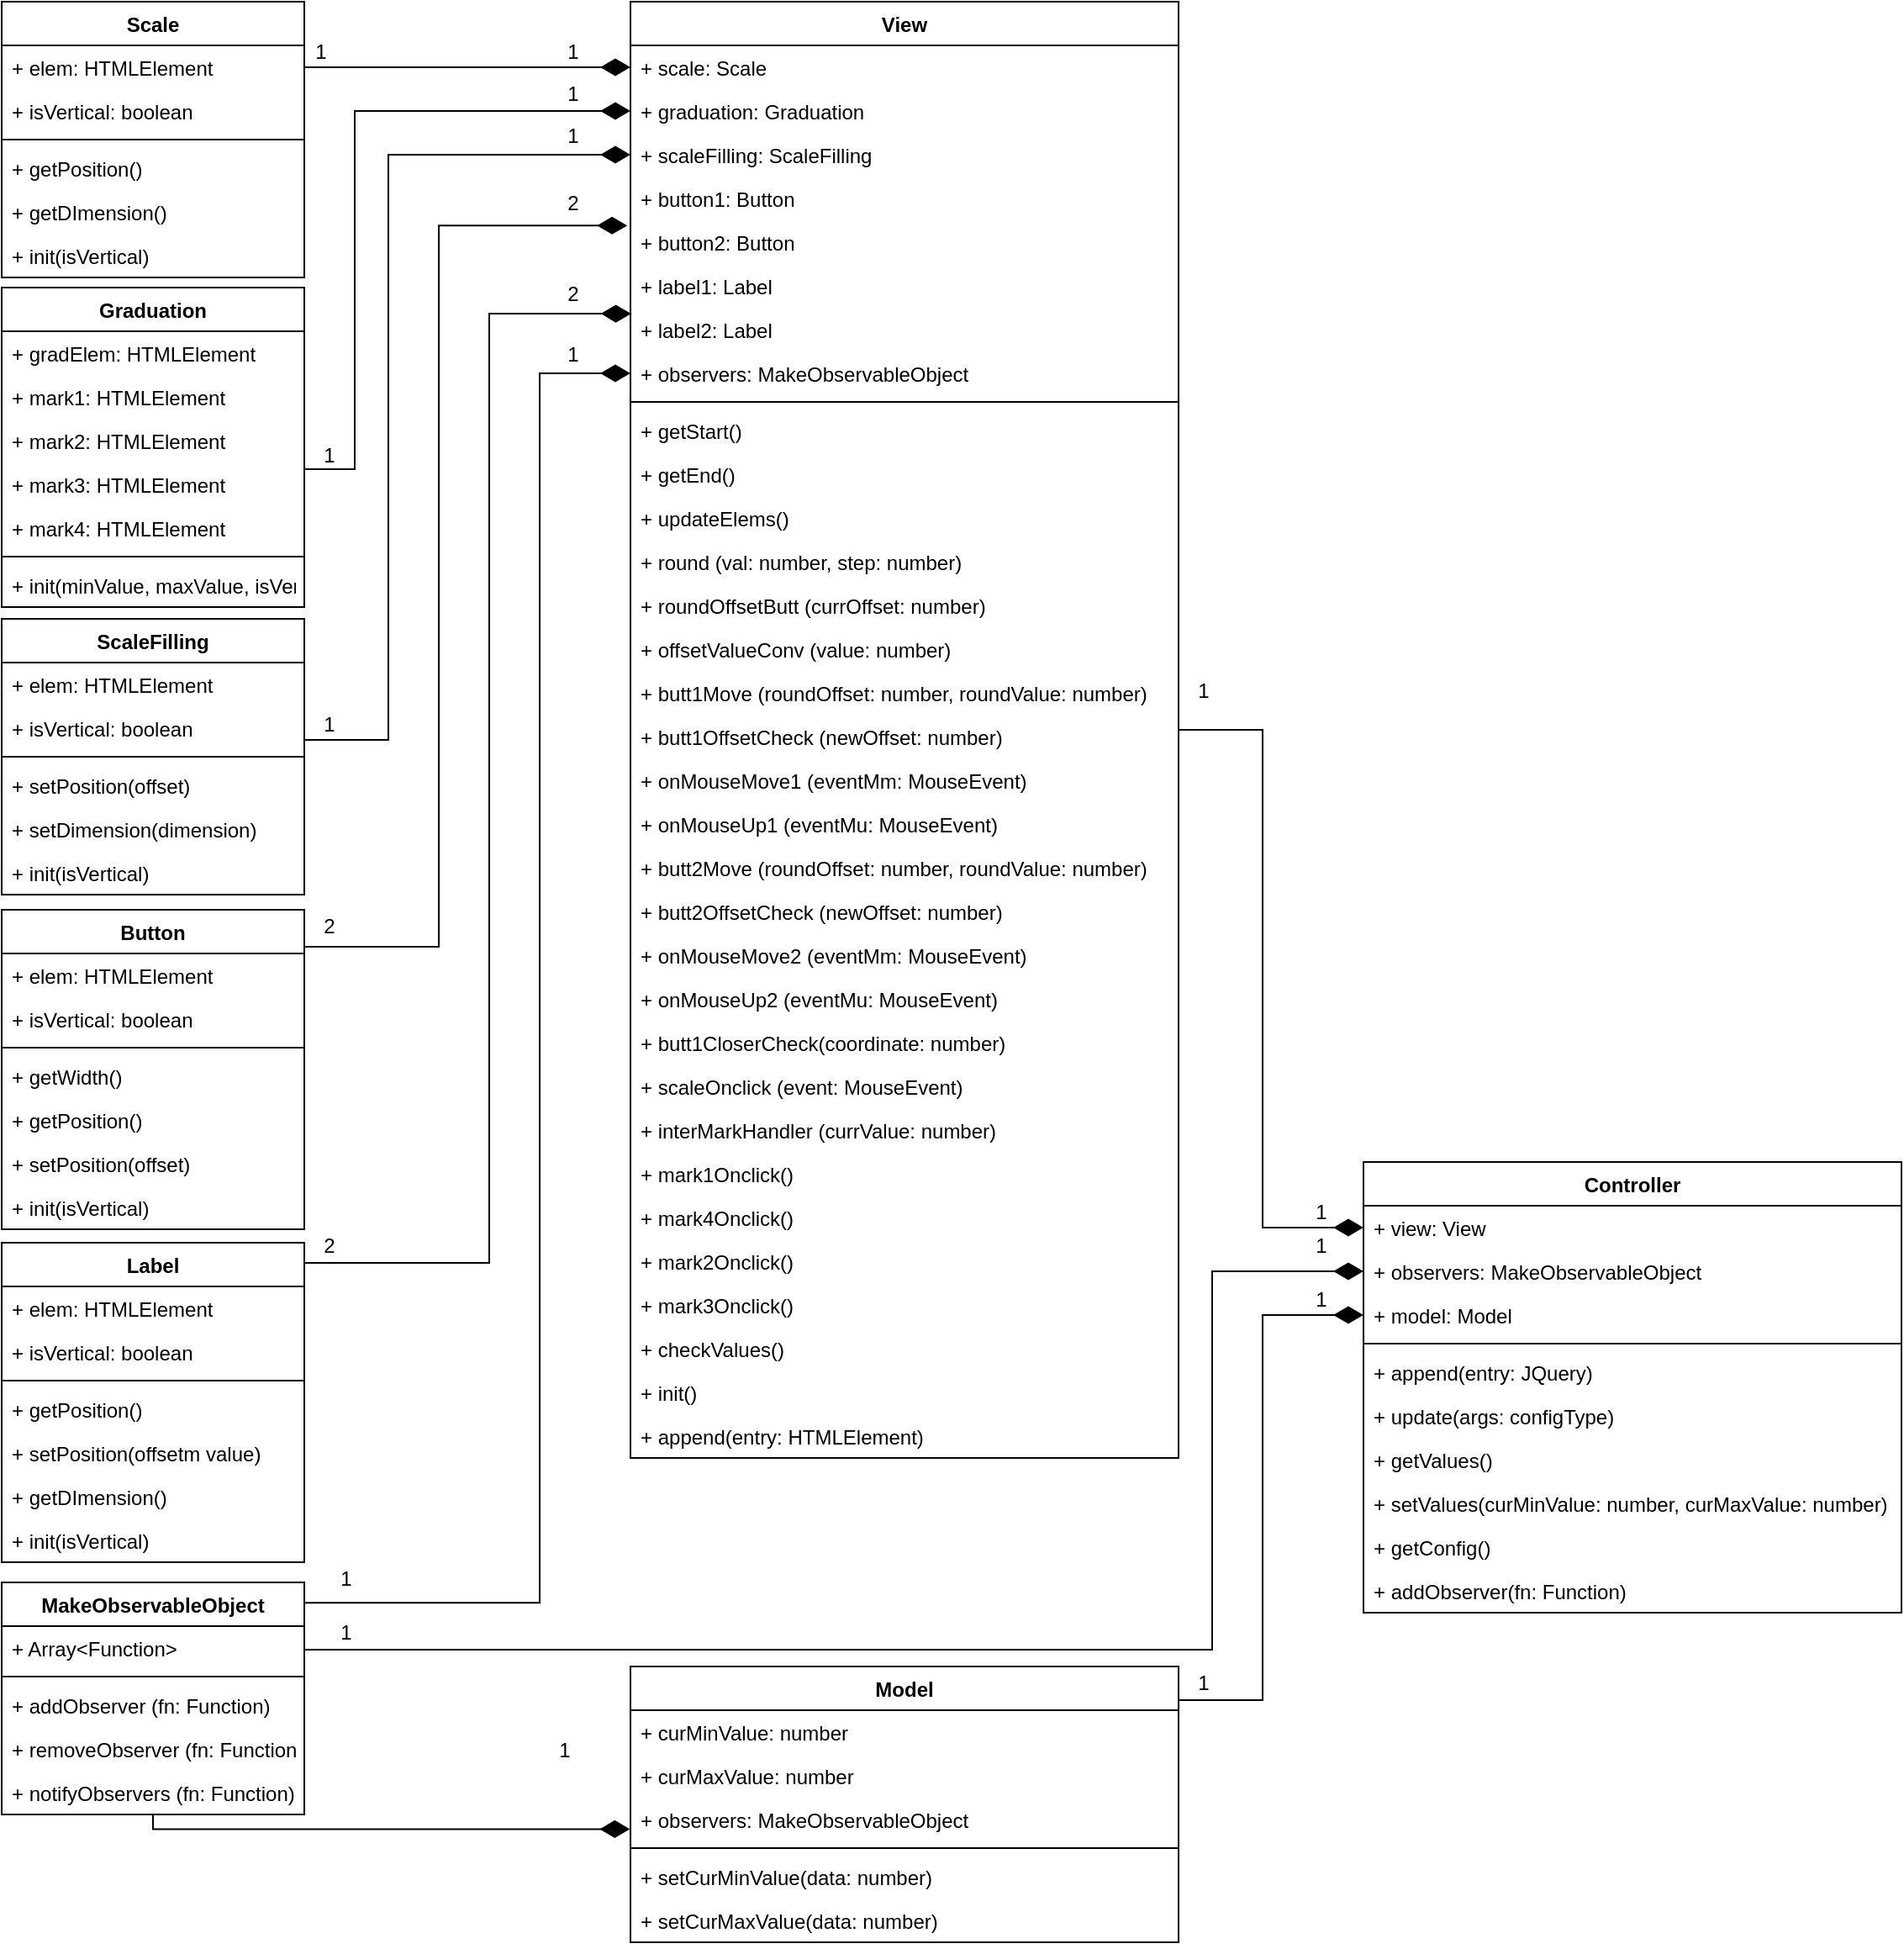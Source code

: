<mxfile version="13.7.9" type="device"><diagram id="C5RBs43oDa-KdzZeNtuy" name="Page-1"><mxGraphModel dx="1248" dy="706" grid="1" gridSize="10" guides="1" tooltips="1" connect="1" arrows="1" fold="1" page="1" pageScale="1" pageWidth="1169" pageHeight="1654" math="0" shadow="0"><root><mxCell id="WIyWlLk6GJQsqaUBKTNV-0"/><mxCell id="WIyWlLk6GJQsqaUBKTNV-1" parent="WIyWlLk6GJQsqaUBKTNV-0"/><mxCell id="qAuqVjFfObLpfIINwKB6-16" style="edgeStyle=orthogonalEdgeStyle;rounded=0;orthogonalLoop=1;jettySize=auto;html=1;endArrow=diamondThin;endFill=1;endSize=15;" parent="WIyWlLk6GJQsqaUBKTNV-1" source="qAuqVjFfObLpfIINwKB6-9" target="zkfFHV4jXpPFQw0GAbJ--1" edge="1"><mxGeometry relative="1" as="geometry"><Array as="points"><mxPoint x="370" y="269"/><mxPoint x="370" y="269"/></Array></mxGeometry></mxCell><mxCell id="qAuqVjFfObLpfIINwKB6-17" value="1" style="text;html=1;strokeColor=none;fillColor=none;align=center;verticalAlign=middle;whiteSpace=wrap;rounded=0;" parent="WIyWlLk6GJQsqaUBKTNV-1" vertex="1"><mxGeometry x="200" y="250" width="20" height="20" as="geometry"/></mxCell><mxCell id="qAuqVjFfObLpfIINwKB6-18" value="1" style="text;html=1;strokeColor=none;fillColor=none;align=center;verticalAlign=middle;whiteSpace=wrap;rounded=0;" parent="WIyWlLk6GJQsqaUBKTNV-1" vertex="1"><mxGeometry x="340" y="250" width="40" height="20" as="geometry"/></mxCell><mxCell id="qAuqVjFfObLpfIINwKB6-93" style="edgeStyle=orthogonalEdgeStyle;rounded=0;orthogonalLoop=1;jettySize=auto;html=1;endArrow=diamondThin;endFill=1;endSize=15;" parent="WIyWlLk6GJQsqaUBKTNV-1" source="qAuqVjFfObLpfIINwKB6-19" target="qAuqVjFfObLpfIINwKB6-91" edge="1"><mxGeometry relative="1" as="geometry"><Array as="points"><mxPoint x="230" y="508"/><mxPoint x="230" y="295"/></Array></mxGeometry></mxCell><mxCell id="qAuqVjFfObLpfIINwKB6-36" value="1" style="text;html=1;strokeColor=none;fillColor=none;align=center;verticalAlign=middle;whiteSpace=wrap;rounded=0;" parent="WIyWlLk6GJQsqaUBKTNV-1" vertex="1"><mxGeometry x="200" y="490" width="30" height="20" as="geometry"/></mxCell><mxCell id="qAuqVjFfObLpfIINwKB6-37" value="1" style="text;html=1;strokeColor=none;fillColor=none;align=center;verticalAlign=middle;whiteSpace=wrap;rounded=0;" parent="WIyWlLk6GJQsqaUBKTNV-1" vertex="1"><mxGeometry x="340" y="280" width="40" height="10" as="geometry"/></mxCell><mxCell id="qAuqVjFfObLpfIINwKB6-54" style="edgeStyle=orthogonalEdgeStyle;rounded=0;orthogonalLoop=1;jettySize=auto;html=1;endArrow=diamondThin;endFill=1;endSize=15;entryX=-0.006;entryY=1.121;entryDx=0;entryDy=0;entryPerimeter=0;" parent="WIyWlLk6GJQsqaUBKTNV-1" source="qAuqVjFfObLpfIINwKB6-47" target="qAuqVjFfObLpfIINwKB6-3" edge="1"><mxGeometry relative="1" as="geometry"><mxPoint x="270" y="540" as="targetPoint"/><Array as="points"><mxPoint x="280" y="792"/><mxPoint x="280" y="363"/></Array></mxGeometry></mxCell><mxCell id="qAuqVjFfObLpfIINwKB6-55" value="2" style="text;html=1;strokeColor=none;fillColor=none;align=center;verticalAlign=middle;whiteSpace=wrap;rounded=0;" parent="WIyWlLk6GJQsqaUBKTNV-1" vertex="1"><mxGeometry x="200" y="770" width="30" height="20" as="geometry"/></mxCell><mxCell id="qAuqVjFfObLpfIINwKB6-122" style="edgeStyle=orthogonalEdgeStyle;rounded=0;orthogonalLoop=1;jettySize=auto;html=1;entryX=0.001;entryY=0.136;entryDx=0;entryDy=0;entryPerimeter=0;endArrow=diamondThin;endFill=1;endSize=15;" parent="WIyWlLk6GJQsqaUBKTNV-1" source="qAuqVjFfObLpfIINwKB6-58" target="qAuqVjFfObLpfIINwKB6-6" edge="1"><mxGeometry relative="1" as="geometry"><Array as="points"><mxPoint x="310" y="980"/><mxPoint x="310" y="416"/></Array></mxGeometry></mxCell><mxCell id="qAuqVjFfObLpfIINwKB6-75" value="1" style="text;html=1;strokeColor=none;fillColor=none;align=center;verticalAlign=middle;whiteSpace=wrap;rounded=0;" parent="WIyWlLk6GJQsqaUBKTNV-1" vertex="1"><mxGeometry x="200" y="650" width="30" height="20" as="geometry"/></mxCell><mxCell id="qAuqVjFfObLpfIINwKB6-78" value="2" style="text;html=1;strokeColor=none;fillColor=none;align=center;verticalAlign=middle;whiteSpace=wrap;rounded=0;" parent="WIyWlLk6GJQsqaUBKTNV-1" vertex="1"><mxGeometry x="200" y="960" width="30" height="20" as="geometry"/></mxCell><mxCell id="qAuqVjFfObLpfIINwKB6-79" value="2" style="text;html=1;strokeColor=none;fillColor=none;align=center;verticalAlign=middle;whiteSpace=wrap;rounded=0;" parent="WIyWlLk6GJQsqaUBKTNV-1" vertex="1"><mxGeometry x="340" y="394" width="40" height="20" as="geometry"/></mxCell><mxCell id="qAuqVjFfObLpfIINwKB6-81" value="2" style="text;html=1;strokeColor=none;fillColor=none;align=center;verticalAlign=middle;whiteSpace=wrap;rounded=0;" parent="WIyWlLk6GJQsqaUBKTNV-1" vertex="1"><mxGeometry x="340" y="340" width="40" height="20" as="geometry"/></mxCell><mxCell id="qAuqVjFfObLpfIINwKB6-82" value="1" style="text;html=1;strokeColor=none;fillColor=none;align=center;verticalAlign=middle;whiteSpace=wrap;rounded=0;" parent="WIyWlLk6GJQsqaUBKTNV-1" vertex="1"><mxGeometry x="340" y="300" width="40" height="20" as="geometry"/></mxCell><mxCell id="qAuqVjFfObLpfIINwKB6-95" style="edgeStyle=orthogonalEdgeStyle;rounded=0;orthogonalLoop=1;jettySize=auto;html=1;endArrow=diamondThin;endFill=1;endSize=15;exitX=1.002;exitY=0.088;exitDx=0;exitDy=0;exitPerimeter=0;" parent="WIyWlLk6GJQsqaUBKTNV-1" source="qAuqVjFfObLpfIINwKB6-83" target="qAuqVjFfObLpfIINwKB6-4" edge="1"><mxGeometry relative="1" as="geometry"><Array as="points"><mxPoint x="340" y="1182"/><mxPoint x="340" y="451"/></Array></mxGeometry></mxCell><mxCell id="qAuqVjFfObLpfIINwKB6-138" style="edgeStyle=orthogonalEdgeStyle;rounded=0;orthogonalLoop=1;jettySize=auto;html=1;entryX=-0.001;entryY=0.72;entryDx=0;entryDy=0;entryPerimeter=0;endArrow=diamondThin;endFill=1;endSize=15;" parent="WIyWlLk6GJQsqaUBKTNV-1" source="qAuqVjFfObLpfIINwKB6-83" target="qAuqVjFfObLpfIINwKB6-131" edge="1"><mxGeometry relative="1" as="geometry"><Array as="points"><mxPoint x="110" y="1237"/></Array></mxGeometry></mxCell><mxCell id="qAuqVjFfObLpfIINwKB6-92" style="edgeStyle=orthogonalEdgeStyle;rounded=0;orthogonalLoop=1;jettySize=auto;html=1;entryX=0;entryY=0.5;entryDx=0;entryDy=0;endArrow=diamondThin;endFill=1;endSize=15;" parent="WIyWlLk6GJQsqaUBKTNV-1" source="qAuqVjFfObLpfIINwKB6-68" target="qAuqVjFfObLpfIINwKB6-2" edge="1"><mxGeometry relative="1" as="geometry"><Array as="points"><mxPoint x="200" y="669"/><mxPoint x="250" y="669"/><mxPoint x="250" y="321"/></Array></mxGeometry></mxCell><mxCell id="qAuqVjFfObLpfIINwKB6-96" value="1" style="text;html=1;strokeColor=none;fillColor=none;align=center;verticalAlign=middle;whiteSpace=wrap;rounded=0;" parent="WIyWlLk6GJQsqaUBKTNV-1" vertex="1"><mxGeometry x="210" y="1158" width="30" height="20" as="geometry"/></mxCell><mxCell id="qAuqVjFfObLpfIINwKB6-98" value="1" style="text;html=1;strokeColor=none;fillColor=none;align=center;verticalAlign=middle;whiteSpace=wrap;rounded=0;" parent="WIyWlLk6GJQsqaUBKTNV-1" vertex="1"><mxGeometry x="340" y="430" width="40" height="20" as="geometry"/></mxCell><mxCell id="qAuqVjFfObLpfIINwKB6-19" value="Graduation" style="swimlane;fontStyle=1;align=center;verticalAlign=top;childLayout=stackLayout;horizontal=1;startSize=26;horizontalStack=0;resizeParent=1;resizeParentMax=0;resizeLast=0;collapsible=1;marginBottom=0;" parent="WIyWlLk6GJQsqaUBKTNV-1" vertex="1"><mxGeometry x="20" y="400" width="180" height="190" as="geometry"><mxRectangle x="60" y="210" width="60" height="26" as="alternateBounds"/></mxGeometry></mxCell><mxCell id="qAuqVjFfObLpfIINwKB6-20" value="+ gradElem: HTMLElement" style="text;strokeColor=none;fillColor=none;align=left;verticalAlign=top;spacingLeft=4;spacingRight=4;overflow=hidden;rotatable=0;points=[[0,0.5],[1,0.5]];portConstraint=eastwest;" parent="qAuqVjFfObLpfIINwKB6-19" vertex="1"><mxGeometry y="26" width="180" height="26" as="geometry"/></mxCell><mxCell id="qAuqVjFfObLpfIINwKB6-27" value="+ mark1: HTMLElement" style="text;strokeColor=none;fillColor=none;align=left;verticalAlign=top;spacingLeft=4;spacingRight=4;overflow=hidden;rotatable=0;points=[[0,0.5],[1,0.5]];portConstraint=eastwest;" parent="qAuqVjFfObLpfIINwKB6-19" vertex="1"><mxGeometry y="52" width="180" height="26" as="geometry"/></mxCell><mxCell id="qAuqVjFfObLpfIINwKB6-29" value="+ mark2: HTMLElement" style="text;strokeColor=none;fillColor=none;align=left;verticalAlign=top;spacingLeft=4;spacingRight=4;overflow=hidden;rotatable=0;points=[[0,0.5],[1,0.5]];portConstraint=eastwest;" parent="qAuqVjFfObLpfIINwKB6-19" vertex="1"><mxGeometry y="78" width="180" height="26" as="geometry"/></mxCell><mxCell id="qAuqVjFfObLpfIINwKB6-30" value="+ mark3: HTMLElement" style="text;strokeColor=none;fillColor=none;align=left;verticalAlign=top;spacingLeft=4;spacingRight=4;overflow=hidden;rotatable=0;points=[[0,0.5],[1,0.5]];portConstraint=eastwest;" parent="qAuqVjFfObLpfIINwKB6-19" vertex="1"><mxGeometry y="104" width="180" height="26" as="geometry"/></mxCell><mxCell id="qAuqVjFfObLpfIINwKB6-31" value="+ mark4: HTMLElement" style="text;strokeColor=none;fillColor=none;align=left;verticalAlign=top;spacingLeft=4;spacingRight=4;overflow=hidden;rotatable=0;points=[[0,0.5],[1,0.5]];portConstraint=eastwest;" parent="qAuqVjFfObLpfIINwKB6-19" vertex="1"><mxGeometry y="130" width="180" height="26" as="geometry"/></mxCell><mxCell id="qAuqVjFfObLpfIINwKB6-21" value="" style="line;strokeWidth=1;fillColor=none;align=left;verticalAlign=middle;spacingTop=-1;spacingLeft=3;spacingRight=3;rotatable=0;labelPosition=right;points=[];portConstraint=eastwest;" parent="qAuqVjFfObLpfIINwKB6-19" vertex="1"><mxGeometry y="156" width="180" height="8" as="geometry"/></mxCell><mxCell id="qAuqVjFfObLpfIINwKB6-22" value="+ init(minValue, maxValue, isVertical, isFloat)" style="text;strokeColor=none;fillColor=none;align=left;verticalAlign=top;spacingLeft=4;spacingRight=4;overflow=hidden;rotatable=0;points=[[0,0.5],[1,0.5]];portConstraint=eastwest;" parent="qAuqVjFfObLpfIINwKB6-19" vertex="1"><mxGeometry y="164" width="180" height="26" as="geometry"/></mxCell><mxCell id="qAuqVjFfObLpfIINwKB6-134" value="1" style="text;html=1;strokeColor=none;fillColor=none;align=center;verticalAlign=middle;whiteSpace=wrap;rounded=0;" parent="WIyWlLk6GJQsqaUBKTNV-1" vertex="1"><mxGeometry x="110" y="1170" width="30" height="20" as="geometry"/></mxCell><mxCell id="qAuqVjFfObLpfIINwKB6-135" value="1" style="text;html=1;strokeColor=none;fillColor=none;align=center;verticalAlign=middle;whiteSpace=wrap;rounded=0;" parent="WIyWlLk6GJQsqaUBKTNV-1" vertex="1"><mxGeometry x="340" y="1260" width="30" height="20" as="geometry"/></mxCell><mxCell id="qAuqVjFfObLpfIINwKB6-9" value="Scale" style="swimlane;fontStyle=1;align=center;verticalAlign=top;childLayout=stackLayout;horizontal=1;startSize=26;horizontalStack=0;resizeParent=1;resizeParentMax=0;resizeLast=0;collapsible=1;marginBottom=0;" parent="WIyWlLk6GJQsqaUBKTNV-1" vertex="1"><mxGeometry x="20" y="230" width="180" height="164" as="geometry"><mxRectangle x="60" y="40" width="60" height="26" as="alternateBounds"/></mxGeometry></mxCell><mxCell id="qAuqVjFfObLpfIINwKB6-10" value="+ elem: HTMLElement" style="text;strokeColor=none;fillColor=none;align=left;verticalAlign=top;spacingLeft=4;spacingRight=4;overflow=hidden;rotatable=0;points=[[0,0.5],[1,0.5]];portConstraint=eastwest;" parent="qAuqVjFfObLpfIINwKB6-9" vertex="1"><mxGeometry y="26" width="180" height="26" as="geometry"/></mxCell><mxCell id="wnzfdu85g52edxSjfzDe-0" value="+ isVertical: boolean" style="text;strokeColor=none;fillColor=none;align=left;verticalAlign=top;spacingLeft=4;spacingRight=4;overflow=hidden;rotatable=0;points=[[0,0.5],[1,0.5]];portConstraint=eastwest;" vertex="1" parent="qAuqVjFfObLpfIINwKB6-9"><mxGeometry y="52" width="180" height="26" as="geometry"/></mxCell><mxCell id="qAuqVjFfObLpfIINwKB6-11" value="" style="line;strokeWidth=1;fillColor=none;align=left;verticalAlign=middle;spacingTop=-1;spacingLeft=3;spacingRight=3;rotatable=0;labelPosition=right;points=[];portConstraint=eastwest;" parent="qAuqVjFfObLpfIINwKB6-9" vertex="1"><mxGeometry y="78" width="180" height="8" as="geometry"/></mxCell><mxCell id="qAuqVjFfObLpfIINwKB6-12" value="+ getPosition()" style="text;strokeColor=none;fillColor=none;align=left;verticalAlign=top;spacingLeft=4;spacingRight=4;overflow=hidden;rotatable=0;points=[[0,0.5],[1,0.5]];portConstraint=eastwest;" parent="qAuqVjFfObLpfIINwKB6-9" vertex="1"><mxGeometry y="86" width="180" height="26" as="geometry"/></mxCell><mxCell id="qAuqVjFfObLpfIINwKB6-13" value="+ getDImension()" style="text;strokeColor=none;fillColor=none;align=left;verticalAlign=top;spacingLeft=4;spacingRight=4;overflow=hidden;rotatable=0;points=[[0,0.5],[1,0.5]];portConstraint=eastwest;" parent="qAuqVjFfObLpfIINwKB6-9" vertex="1"><mxGeometry y="112" width="180" height="26" as="geometry"/></mxCell><mxCell id="qAuqVjFfObLpfIINwKB6-14" value="+ init(isVertical)" style="text;strokeColor=none;fillColor=none;align=left;verticalAlign=top;spacingLeft=4;spacingRight=4;overflow=hidden;rotatable=0;points=[[0,0.5],[1,0.5]];portConstraint=eastwest;" parent="qAuqVjFfObLpfIINwKB6-9" vertex="1"><mxGeometry y="138" width="180" height="26" as="geometry"/></mxCell><mxCell id="qAuqVjFfObLpfIINwKB6-162" style="edgeStyle=orthogonalEdgeStyle;rounded=0;orthogonalLoop=1;jettySize=auto;html=1;entryX=0;entryY=0.5;entryDx=0;entryDy=0;endArrow=diamondThin;endFill=1;endSize=15;" parent="WIyWlLk6GJQsqaUBKTNV-1" source="qAuqVjFfObLpfIINwKB6-83" target="qAuqVjFfObLpfIINwKB6-142" edge="1"><mxGeometry relative="1" as="geometry"><Array as="points"><mxPoint x="740" y="1210"/><mxPoint x="740" y="985"/></Array></mxGeometry></mxCell><mxCell id="qAuqVjFfObLpfIINwKB6-153" style="edgeStyle=orthogonalEdgeStyle;rounded=0;orthogonalLoop=1;jettySize=auto;html=1;entryX=0;entryY=0.5;entryDx=0;entryDy=0;endArrow=diamondThin;endFill=1;endSize=15;" parent="WIyWlLk6GJQsqaUBKTNV-1" source="zkfFHV4jXpPFQw0GAbJ--0" target="qAuqVjFfObLpfIINwKB6-140" edge="1"><mxGeometry relative="1" as="geometry"/></mxCell><mxCell id="zkfFHV4jXpPFQw0GAbJ--0" value="View" style="swimlane;fontStyle=1;align=center;verticalAlign=top;childLayout=stackLayout;horizontal=1;startSize=26;horizontalStack=0;resizeParent=1;resizeLast=0;collapsible=1;marginBottom=0;rounded=0;shadow=0;strokeWidth=1;" parent="WIyWlLk6GJQsqaUBKTNV-1" vertex="1"><mxGeometry x="394" y="230" width="326" height="866" as="geometry"><mxRectangle x="220" y="120" width="160" height="26" as="alternateBounds"/></mxGeometry></mxCell><mxCell id="zkfFHV4jXpPFQw0GAbJ--1" value="+ scale: Scale" style="text;align=left;verticalAlign=top;spacingLeft=4;spacingRight=4;overflow=hidden;rotatable=0;points=[[0,0.5],[1,0.5]];portConstraint=eastwest;" parent="zkfFHV4jXpPFQw0GAbJ--0" vertex="1"><mxGeometry y="26" width="326" height="26" as="geometry"/></mxCell><mxCell id="qAuqVjFfObLpfIINwKB6-91" value="+ graduation: Graduation" style="text;align=left;verticalAlign=top;spacingLeft=4;spacingRight=4;overflow=hidden;rotatable=0;points=[[0,0.5],[1,0.5]];portConstraint=eastwest;rounded=0;shadow=0;html=0;" parent="zkfFHV4jXpPFQw0GAbJ--0" vertex="1"><mxGeometry y="52" width="326" height="26" as="geometry"/></mxCell><mxCell id="qAuqVjFfObLpfIINwKB6-2" value="+ scaleFilling: ScaleFilling" style="text;align=left;verticalAlign=top;spacingLeft=4;spacingRight=4;overflow=hidden;rotatable=0;points=[[0,0.5],[1,0.5]];portConstraint=eastwest;rounded=0;shadow=0;html=0;" parent="zkfFHV4jXpPFQw0GAbJ--0" vertex="1"><mxGeometry y="78" width="326" height="26" as="geometry"/></mxCell><mxCell id="qAuqVjFfObLpfIINwKB6-3" value="+ button1: Button" style="text;align=left;verticalAlign=top;spacingLeft=4;spacingRight=4;overflow=hidden;rotatable=0;points=[[0,0.5],[1,0.5]];portConstraint=eastwest;rounded=0;shadow=0;html=0;" parent="zkfFHV4jXpPFQw0GAbJ--0" vertex="1"><mxGeometry y="104" width="326" height="26" as="geometry"/></mxCell><mxCell id="qAuqVjFfObLpfIINwKB6-8" value="+ button2: Button" style="text;align=left;verticalAlign=top;spacingLeft=4;spacingRight=4;overflow=hidden;rotatable=0;points=[[0,0.5],[1,0.5]];portConstraint=eastwest;rounded=0;shadow=0;html=0;" parent="zkfFHV4jXpPFQw0GAbJ--0" vertex="1"><mxGeometry y="130" width="326" height="26" as="geometry"/></mxCell><mxCell id="qAuqVjFfObLpfIINwKB6-7" value="+ label1: Label" style="text;align=left;verticalAlign=top;spacingLeft=4;spacingRight=4;overflow=hidden;rotatable=0;points=[[0,0.5],[1,0.5]];portConstraint=eastwest;rounded=0;shadow=0;html=0;" parent="zkfFHV4jXpPFQw0GAbJ--0" vertex="1"><mxGeometry y="156" width="326" height="26" as="geometry"/></mxCell><mxCell id="qAuqVjFfObLpfIINwKB6-6" value="+ label2: Label" style="text;align=left;verticalAlign=top;spacingLeft=4;spacingRight=4;overflow=hidden;rotatable=0;points=[[0,0.5],[1,0.5]];portConstraint=eastwest;rounded=0;shadow=0;html=0;" parent="zkfFHV4jXpPFQw0GAbJ--0" vertex="1"><mxGeometry y="182" width="326" height="26" as="geometry"/></mxCell><mxCell id="qAuqVjFfObLpfIINwKB6-4" value="+ observers: MakeObservableObject" style="text;align=left;verticalAlign=top;spacingLeft=4;spacingRight=4;overflow=hidden;rotatable=0;points=[[0,0.5],[1,0.5]];portConstraint=eastwest;rounded=0;shadow=0;html=0;" parent="zkfFHV4jXpPFQw0GAbJ--0" vertex="1"><mxGeometry y="208" width="326" height="26" as="geometry"/></mxCell><mxCell id="zkfFHV4jXpPFQw0GAbJ--4" value="" style="line;html=1;strokeWidth=1;align=left;verticalAlign=middle;spacingTop=-1;spacingLeft=3;spacingRight=3;rotatable=0;labelPosition=right;points=[];portConstraint=eastwest;" parent="zkfFHV4jXpPFQw0GAbJ--0" vertex="1"><mxGeometry y="234" width="326" height="8" as="geometry"/></mxCell><mxCell id="qAuqVjFfObLpfIINwKB6-99" value="+ getStart()" style="text;align=left;verticalAlign=top;spacingLeft=4;spacingRight=4;overflow=hidden;rotatable=0;points=[[0,0.5],[1,0.5]];portConstraint=eastwest;rounded=0;shadow=0;html=0;" parent="zkfFHV4jXpPFQw0GAbJ--0" vertex="1"><mxGeometry y="242" width="326" height="26" as="geometry"/></mxCell><mxCell id="qAuqVjFfObLpfIINwKB6-100" value="+ getEnd()" style="text;align=left;verticalAlign=top;spacingLeft=4;spacingRight=4;overflow=hidden;rotatable=0;points=[[0,0.5],[1,0.5]];portConstraint=eastwest;rounded=0;shadow=0;html=0;" parent="zkfFHV4jXpPFQw0GAbJ--0" vertex="1"><mxGeometry y="268" width="326" height="26" as="geometry"/></mxCell><mxCell id="qAuqVjFfObLpfIINwKB6-101" value="+ updateElems()" style="text;align=left;verticalAlign=top;spacingLeft=4;spacingRight=4;overflow=hidden;rotatable=0;points=[[0,0.5],[1,0.5]];portConstraint=eastwest;rounded=0;shadow=0;html=0;" parent="zkfFHV4jXpPFQw0GAbJ--0" vertex="1"><mxGeometry y="294" width="326" height="26" as="geometry"/></mxCell><mxCell id="qAuqVjFfObLpfIINwKB6-102" value="+ round (val: number, step: number)" style="text;align=left;verticalAlign=top;spacingLeft=4;spacingRight=4;overflow=hidden;rotatable=0;points=[[0,0.5],[1,0.5]];portConstraint=eastwest;rounded=0;shadow=0;html=0;" parent="zkfFHV4jXpPFQw0GAbJ--0" vertex="1"><mxGeometry y="320" width="326" height="26" as="geometry"/></mxCell><mxCell id="qAuqVjFfObLpfIINwKB6-103" value="+ roundOffsetButt (currOffset: number)" style="text;align=left;verticalAlign=top;spacingLeft=4;spacingRight=4;overflow=hidden;rotatable=0;points=[[0,0.5],[1,0.5]];portConstraint=eastwest;rounded=0;shadow=0;html=0;" parent="zkfFHV4jXpPFQw0GAbJ--0" vertex="1"><mxGeometry y="346" width="326" height="26" as="geometry"/></mxCell><mxCell id="qAuqVjFfObLpfIINwKB6-104" value="+ offsetValueConv (value: number)" style="text;align=left;verticalAlign=top;spacingLeft=4;spacingRight=4;overflow=hidden;rotatable=0;points=[[0,0.5],[1,0.5]];portConstraint=eastwest;rounded=0;shadow=0;html=0;" parent="zkfFHV4jXpPFQw0GAbJ--0" vertex="1"><mxGeometry y="372" width="326" height="26" as="geometry"/></mxCell><mxCell id="qAuqVjFfObLpfIINwKB6-105" value="+ butt1Move (roundOffset: number, roundValue: number)" style="text;align=left;verticalAlign=top;spacingLeft=4;spacingRight=4;overflow=hidden;rotatable=0;points=[[0,0.5],[1,0.5]];portConstraint=eastwest;rounded=0;shadow=0;html=0;" parent="zkfFHV4jXpPFQw0GAbJ--0" vertex="1"><mxGeometry y="398" width="326" height="26" as="geometry"/></mxCell><mxCell id="qAuqVjFfObLpfIINwKB6-106" value="+ butt1OffsetCheck (newOffset: number)" style="text;align=left;verticalAlign=top;spacingLeft=4;spacingRight=4;overflow=hidden;rotatable=0;points=[[0,0.5],[1,0.5]];portConstraint=eastwest;rounded=0;shadow=0;html=0;" parent="zkfFHV4jXpPFQw0GAbJ--0" vertex="1"><mxGeometry y="424" width="326" height="26" as="geometry"/></mxCell><mxCell id="qAuqVjFfObLpfIINwKB6-107" value="+ onMouseMove1 (eventMm: MouseEvent)" style="text;align=left;verticalAlign=top;spacingLeft=4;spacingRight=4;overflow=hidden;rotatable=0;points=[[0,0.5],[1,0.5]];portConstraint=eastwest;rounded=0;shadow=0;html=0;" parent="zkfFHV4jXpPFQw0GAbJ--0" vertex="1"><mxGeometry y="450" width="326" height="26" as="geometry"/></mxCell><mxCell id="qAuqVjFfObLpfIINwKB6-108" value="+ onMouseUp1 (eventMu: MouseEvent)" style="text;align=left;verticalAlign=top;spacingLeft=4;spacingRight=4;overflow=hidden;rotatable=0;points=[[0,0.5],[1,0.5]];portConstraint=eastwest;rounded=0;shadow=0;html=0;" parent="zkfFHV4jXpPFQw0GAbJ--0" vertex="1"><mxGeometry y="476" width="326" height="26" as="geometry"/></mxCell><mxCell id="qAuqVjFfObLpfIINwKB6-109" value="+ butt2Move (roundOffset: number, roundValue: number)" style="text;align=left;verticalAlign=top;spacingLeft=4;spacingRight=4;overflow=hidden;rotatable=0;points=[[0,0.5],[1,0.5]];portConstraint=eastwest;rounded=0;shadow=0;html=0;" parent="zkfFHV4jXpPFQw0GAbJ--0" vertex="1"><mxGeometry y="502" width="326" height="26" as="geometry"/></mxCell><mxCell id="qAuqVjFfObLpfIINwKB6-110" value="+ butt2OffsetCheck (newOffset: number)" style="text;align=left;verticalAlign=top;spacingLeft=4;spacingRight=4;overflow=hidden;rotatable=0;points=[[0,0.5],[1,0.5]];portConstraint=eastwest;rounded=0;shadow=0;html=0;" parent="zkfFHV4jXpPFQw0GAbJ--0" vertex="1"><mxGeometry y="528" width="326" height="26" as="geometry"/></mxCell><mxCell id="qAuqVjFfObLpfIINwKB6-111" value="+ onMouseMove2 (eventMm: MouseEvent)" style="text;align=left;verticalAlign=top;spacingLeft=4;spacingRight=4;overflow=hidden;rotatable=0;points=[[0,0.5],[1,0.5]];portConstraint=eastwest;rounded=0;shadow=0;html=0;" parent="zkfFHV4jXpPFQw0GAbJ--0" vertex="1"><mxGeometry y="554" width="326" height="26" as="geometry"/></mxCell><mxCell id="qAuqVjFfObLpfIINwKB6-112" value="+ onMouseUp2 (eventMu: MouseEvent)" style="text;align=left;verticalAlign=top;spacingLeft=4;spacingRight=4;overflow=hidden;rotatable=0;points=[[0,0.5],[1,0.5]];portConstraint=eastwest;rounded=0;shadow=0;html=0;" parent="zkfFHV4jXpPFQw0GAbJ--0" vertex="1"><mxGeometry y="580" width="326" height="26" as="geometry"/></mxCell><mxCell id="wnzfdu85g52edxSjfzDe-13" value="+ butt1CloserCheck(coordinate: number)" style="text;align=left;verticalAlign=top;spacingLeft=4;spacingRight=4;overflow=hidden;rotatable=0;points=[[0,0.5],[1,0.5]];portConstraint=eastwest;rounded=0;shadow=0;html=0;" vertex="1" parent="zkfFHV4jXpPFQw0GAbJ--0"><mxGeometry y="606" width="326" height="26" as="geometry"/></mxCell><mxCell id="qAuqVjFfObLpfIINwKB6-114" value="+ scaleOnclick (event: MouseEvent)" style="text;align=left;verticalAlign=top;spacingLeft=4;spacingRight=4;overflow=hidden;rotatable=0;points=[[0,0.5],[1,0.5]];portConstraint=eastwest;rounded=0;shadow=0;html=0;" parent="zkfFHV4jXpPFQw0GAbJ--0" vertex="1"><mxGeometry y="632" width="326" height="26" as="geometry"/></mxCell><mxCell id="qAuqVjFfObLpfIINwKB6-113" value="+ interMarkHandler (currValue: number)" style="text;align=left;verticalAlign=top;spacingLeft=4;spacingRight=4;overflow=hidden;rotatable=0;points=[[0,0.5],[1,0.5]];portConstraint=eastwest;rounded=0;shadow=0;html=0;" parent="zkfFHV4jXpPFQw0GAbJ--0" vertex="1"><mxGeometry y="658" width="326" height="26" as="geometry"/></mxCell><mxCell id="qAuqVjFfObLpfIINwKB6-115" value="+ mark1Onclick()" style="text;align=left;verticalAlign=top;spacingLeft=4;spacingRight=4;overflow=hidden;rotatable=0;points=[[0,0.5],[1,0.5]];portConstraint=eastwest;rounded=0;shadow=0;html=0;" parent="zkfFHV4jXpPFQw0GAbJ--0" vertex="1"><mxGeometry y="684" width="326" height="26" as="geometry"/></mxCell><mxCell id="qAuqVjFfObLpfIINwKB6-116" value="+ mark4Onclick()" style="text;align=left;verticalAlign=top;spacingLeft=4;spacingRight=4;overflow=hidden;rotatable=0;points=[[0,0.5],[1,0.5]];portConstraint=eastwest;rounded=0;shadow=0;html=0;" parent="zkfFHV4jXpPFQw0GAbJ--0" vertex="1"><mxGeometry y="710" width="326" height="26" as="geometry"/></mxCell><mxCell id="qAuqVjFfObLpfIINwKB6-117" value="+ mark2Onclick()" style="text;align=left;verticalAlign=top;spacingLeft=4;spacingRight=4;overflow=hidden;rotatable=0;points=[[0,0.5],[1,0.5]];portConstraint=eastwest;rounded=0;shadow=0;html=0;" parent="zkfFHV4jXpPFQw0GAbJ--0" vertex="1"><mxGeometry y="736" width="326" height="26" as="geometry"/></mxCell><mxCell id="qAuqVjFfObLpfIINwKB6-118" value="+ mark3Onclick()" style="text;align=left;verticalAlign=top;spacingLeft=4;spacingRight=4;overflow=hidden;rotatable=0;points=[[0,0.5],[1,0.5]];portConstraint=eastwest;rounded=0;shadow=0;html=0;" parent="zkfFHV4jXpPFQw0GAbJ--0" vertex="1"><mxGeometry y="762" width="326" height="26" as="geometry"/></mxCell><mxCell id="qAuqVjFfObLpfIINwKB6-120" value="+ checkValues()" style="text;align=left;verticalAlign=top;spacingLeft=4;spacingRight=4;overflow=hidden;rotatable=0;points=[[0,0.5],[1,0.5]];portConstraint=eastwest;rounded=0;shadow=0;html=0;" parent="zkfFHV4jXpPFQw0GAbJ--0" vertex="1"><mxGeometry y="788" width="326" height="26" as="geometry"/></mxCell><mxCell id="qAuqVjFfObLpfIINwKB6-119" value="+ init()" style="text;align=left;verticalAlign=top;spacingLeft=4;spacingRight=4;overflow=hidden;rotatable=0;points=[[0,0.5],[1,0.5]];portConstraint=eastwest;rounded=0;shadow=0;html=0;" parent="zkfFHV4jXpPFQw0GAbJ--0" vertex="1"><mxGeometry y="814" width="326" height="26" as="geometry"/></mxCell><mxCell id="qAuqVjFfObLpfIINwKB6-121" value="+ append(entry: HTMLElement)" style="text;align=left;verticalAlign=top;spacingLeft=4;spacingRight=4;overflow=hidden;rotatable=0;points=[[0,0.5],[1,0.5]];portConstraint=eastwest;rounded=0;shadow=0;html=0;" parent="zkfFHV4jXpPFQw0GAbJ--0" vertex="1"><mxGeometry y="840" width="326" height="26" as="geometry"/></mxCell><mxCell id="qAuqVjFfObLpfIINwKB6-156" style="edgeStyle=orthogonalEdgeStyle;rounded=0;orthogonalLoop=1;jettySize=auto;html=1;entryX=0;entryY=0.5;entryDx=0;entryDy=0;endArrow=diamondThin;endFill=1;endSize=15;" parent="WIyWlLk6GJQsqaUBKTNV-1" source="qAuqVjFfObLpfIINwKB6-123" target="qAuqVjFfObLpfIINwKB6-141" edge="1"><mxGeometry relative="1" as="geometry"><Array as="points"><mxPoint x="770" y="1240"/><mxPoint x="770" y="1011"/></Array></mxGeometry></mxCell><mxCell id="qAuqVjFfObLpfIINwKB6-139" value="Controller" style="swimlane;fontStyle=1;align=center;verticalAlign=top;childLayout=stackLayout;horizontal=1;startSize=26;horizontalStack=0;resizeParent=1;resizeParentMax=0;resizeLast=0;collapsible=1;marginBottom=0;" parent="WIyWlLk6GJQsqaUBKTNV-1" vertex="1"><mxGeometry x="830" y="920" width="320" height="268" as="geometry"><mxRectangle x="60" y="40" width="60" height="26" as="alternateBounds"/></mxGeometry></mxCell><mxCell id="qAuqVjFfObLpfIINwKB6-140" value="+ view: View" style="text;strokeColor=none;fillColor=none;align=left;verticalAlign=top;spacingLeft=4;spacingRight=4;overflow=hidden;rotatable=0;points=[[0,0.5],[1,0.5]];portConstraint=eastwest;" parent="qAuqVjFfObLpfIINwKB6-139" vertex="1"><mxGeometry y="26" width="320" height="26" as="geometry"/></mxCell><mxCell id="qAuqVjFfObLpfIINwKB6-142" value="+ observers: MakeObservableObject" style="text;strokeColor=none;fillColor=none;align=left;verticalAlign=top;spacingLeft=4;spacingRight=4;overflow=hidden;rotatable=0;points=[[0,0.5],[1,0.5]];portConstraint=eastwest;" parent="qAuqVjFfObLpfIINwKB6-139" vertex="1"><mxGeometry y="52" width="320" height="26" as="geometry"/></mxCell><mxCell id="qAuqVjFfObLpfIINwKB6-141" value="+ model: Model" style="text;strokeColor=none;fillColor=none;align=left;verticalAlign=top;spacingLeft=4;spacingRight=4;overflow=hidden;rotatable=0;points=[[0,0.5],[1,0.5]];portConstraint=eastwest;" parent="qAuqVjFfObLpfIINwKB6-139" vertex="1"><mxGeometry y="78" width="320" height="26" as="geometry"/></mxCell><mxCell id="qAuqVjFfObLpfIINwKB6-143" value="" style="line;strokeWidth=1;fillColor=none;align=left;verticalAlign=middle;spacingTop=-1;spacingLeft=3;spacingRight=3;rotatable=0;labelPosition=right;points=[];portConstraint=eastwest;" parent="qAuqVjFfObLpfIINwKB6-139" vertex="1"><mxGeometry y="104" width="320" height="8" as="geometry"/></mxCell><mxCell id="qAuqVjFfObLpfIINwKB6-144" value="+ append(entry: JQuery)" style="text;strokeColor=none;fillColor=none;align=left;verticalAlign=top;spacingLeft=4;spacingRight=4;overflow=hidden;rotatable=0;points=[[0,0.5],[1,0.5]];portConstraint=eastwest;" parent="qAuqVjFfObLpfIINwKB6-139" vertex="1"><mxGeometry y="112" width="320" height="26" as="geometry"/></mxCell><mxCell id="qAuqVjFfObLpfIINwKB6-146" value="+ update(args: configType)" style="text;strokeColor=none;fillColor=none;align=left;verticalAlign=top;spacingLeft=4;spacingRight=4;overflow=hidden;rotatable=0;points=[[0,0.5],[1,0.5]];portConstraint=eastwest;" parent="qAuqVjFfObLpfIINwKB6-139" vertex="1"><mxGeometry y="138" width="320" height="26" as="geometry"/></mxCell><mxCell id="qAuqVjFfObLpfIINwKB6-147" value="+ getValues()" style="text;strokeColor=none;fillColor=none;align=left;verticalAlign=top;spacingLeft=4;spacingRight=4;overflow=hidden;rotatable=0;points=[[0,0.5],[1,0.5]];portConstraint=eastwest;" parent="qAuqVjFfObLpfIINwKB6-139" vertex="1"><mxGeometry y="164" width="320" height="26" as="geometry"/></mxCell><mxCell id="qAuqVjFfObLpfIINwKB6-148" value="+ setValues(curMinValue: number, curMaxValue: number)" style="text;strokeColor=none;fillColor=none;align=left;verticalAlign=top;spacingLeft=4;spacingRight=4;overflow=hidden;rotatable=0;points=[[0,0.5],[1,0.5]];portConstraint=eastwest;" parent="qAuqVjFfObLpfIINwKB6-139" vertex="1"><mxGeometry y="190" width="320" height="26" as="geometry"/></mxCell><mxCell id="qAuqVjFfObLpfIINwKB6-151" value="+ getConfig()" style="text;strokeColor=none;fillColor=none;align=left;verticalAlign=top;spacingLeft=4;spacingRight=4;overflow=hidden;rotatable=0;points=[[0,0.5],[1,0.5]];portConstraint=eastwest;" parent="qAuqVjFfObLpfIINwKB6-139" vertex="1"><mxGeometry y="216" width="320" height="26" as="geometry"/></mxCell><mxCell id="qAuqVjFfObLpfIINwKB6-152" value="+ addObserver(fn: Function)" style="text;strokeColor=none;fillColor=none;align=left;verticalAlign=top;spacingLeft=4;spacingRight=4;overflow=hidden;rotatable=0;points=[[0,0.5],[1,0.5]];portConstraint=eastwest;" parent="qAuqVjFfObLpfIINwKB6-139" vertex="1"><mxGeometry y="242" width="320" height="26" as="geometry"/></mxCell><mxCell id="qAuqVjFfObLpfIINwKB6-157" value="1" style="text;html=1;strokeColor=none;fillColor=none;align=center;verticalAlign=middle;whiteSpace=wrap;rounded=0;" parent="WIyWlLk6GJQsqaUBKTNV-1" vertex="1"><mxGeometry x="210" y="1190" width="30" height="20" as="geometry"/></mxCell><mxCell id="qAuqVjFfObLpfIINwKB6-158" value="1" style="text;html=1;strokeColor=none;fillColor=none;align=center;verticalAlign=middle;whiteSpace=wrap;rounded=0;" parent="WIyWlLk6GJQsqaUBKTNV-1" vertex="1"><mxGeometry x="790" y="992" width="30" height="20" as="geometry"/></mxCell><mxCell id="qAuqVjFfObLpfIINwKB6-159" value="1" style="text;html=1;strokeColor=none;fillColor=none;align=center;verticalAlign=middle;whiteSpace=wrap;rounded=0;" parent="WIyWlLk6GJQsqaUBKTNV-1" vertex="1"><mxGeometry x="790" y="940" width="30" height="20" as="geometry"/></mxCell><mxCell id="qAuqVjFfObLpfIINwKB6-163" value="1" style="text;html=1;strokeColor=none;fillColor=none;align=center;verticalAlign=middle;whiteSpace=wrap;rounded=0;" parent="WIyWlLk6GJQsqaUBKTNV-1" vertex="1"><mxGeometry x="790" y="960" width="30" height="20" as="geometry"/></mxCell><mxCell id="qAuqVjFfObLpfIINwKB6-164" value="1" style="text;html=1;strokeColor=none;fillColor=none;align=center;verticalAlign=middle;whiteSpace=wrap;rounded=0;" parent="WIyWlLk6GJQsqaUBKTNV-1" vertex="1"><mxGeometry x="720" y="630" width="30" height="20" as="geometry"/></mxCell><mxCell id="qAuqVjFfObLpfIINwKB6-165" value="1" style="text;html=1;strokeColor=none;fillColor=none;align=center;verticalAlign=middle;whiteSpace=wrap;rounded=0;" parent="WIyWlLk6GJQsqaUBKTNV-1" vertex="1"><mxGeometry x="720" y="1220" width="30" height="20" as="geometry"/></mxCell><mxCell id="qAuqVjFfObLpfIINwKB6-67" value="ScaleFilling" style="swimlane;fontStyle=1;align=center;verticalAlign=top;childLayout=stackLayout;horizontal=1;startSize=26;horizontalStack=0;resizeParent=1;resizeParentMax=0;resizeLast=0;collapsible=1;marginBottom=0;" parent="WIyWlLk6GJQsqaUBKTNV-1" vertex="1"><mxGeometry x="20" y="597" width="180" height="164" as="geometry"><mxRectangle x="60" y="40" width="60" height="26" as="alternateBounds"/></mxGeometry></mxCell><mxCell id="qAuqVjFfObLpfIINwKB6-68" value="+ elem: HTMLElement" style="text;strokeColor=none;fillColor=none;align=left;verticalAlign=top;spacingLeft=4;spacingRight=4;overflow=hidden;rotatable=0;points=[[0,0.5],[1,0.5]];portConstraint=eastwest;" parent="qAuqVjFfObLpfIINwKB6-67" vertex="1"><mxGeometry y="26" width="180" height="26" as="geometry"/></mxCell><mxCell id="wnzfdu85g52edxSjfzDe-2" value="+ isVertical: boolean" style="text;strokeColor=none;fillColor=none;align=left;verticalAlign=top;spacingLeft=4;spacingRight=4;overflow=hidden;rotatable=0;points=[[0,0.5],[1,0.5]];portConstraint=eastwest;" vertex="1" parent="qAuqVjFfObLpfIINwKB6-67"><mxGeometry y="52" width="180" height="26" as="geometry"/></mxCell><mxCell id="qAuqVjFfObLpfIINwKB6-69" value="" style="line;strokeWidth=1;fillColor=none;align=left;verticalAlign=middle;spacingTop=-1;spacingLeft=3;spacingRight=3;rotatable=0;labelPosition=right;points=[];portConstraint=eastwest;" parent="qAuqVjFfObLpfIINwKB6-67" vertex="1"><mxGeometry y="78" width="180" height="8" as="geometry"/></mxCell><mxCell id="wnzfdu85g52edxSjfzDe-3" value="+ setPosition(offset)" style="text;strokeColor=none;fillColor=none;align=left;verticalAlign=top;spacingLeft=4;spacingRight=4;overflow=hidden;rotatable=0;points=[[0,0.5],[1,0.5]];portConstraint=eastwest;" vertex="1" parent="qAuqVjFfObLpfIINwKB6-67"><mxGeometry y="86" width="180" height="26" as="geometry"/></mxCell><mxCell id="wnzfdu85g52edxSjfzDe-4" value="+ setDimension(dimension)" style="text;strokeColor=none;fillColor=none;align=left;verticalAlign=top;spacingLeft=4;spacingRight=4;overflow=hidden;rotatable=0;points=[[0,0.5],[1,0.5]];portConstraint=eastwest;" vertex="1" parent="qAuqVjFfObLpfIINwKB6-67"><mxGeometry y="112" width="180" height="26" as="geometry"/></mxCell><mxCell id="wnzfdu85g52edxSjfzDe-5" value="+ init(isVertical)" style="text;strokeColor=none;fillColor=none;align=left;verticalAlign=top;spacingLeft=4;spacingRight=4;overflow=hidden;rotatable=0;points=[[0,0.5],[1,0.5]];portConstraint=eastwest;" vertex="1" parent="qAuqVjFfObLpfIINwKB6-67"><mxGeometry y="138" width="180" height="26" as="geometry"/></mxCell><mxCell id="qAuqVjFfObLpfIINwKB6-47" value="Button" style="swimlane;fontStyle=1;align=center;verticalAlign=top;childLayout=stackLayout;horizontal=1;startSize=26;horizontalStack=0;resizeParent=1;resizeParentMax=0;resizeLast=0;collapsible=1;marginBottom=0;" parent="WIyWlLk6GJQsqaUBKTNV-1" vertex="1"><mxGeometry x="20" y="770" width="180" height="190" as="geometry"><mxRectangle x="60" y="40" width="60" height="26" as="alternateBounds"/></mxGeometry></mxCell><mxCell id="qAuqVjFfObLpfIINwKB6-48" value="+ elem: HTMLElement" style="text;strokeColor=none;fillColor=none;align=left;verticalAlign=top;spacingLeft=4;spacingRight=4;overflow=hidden;rotatable=0;points=[[0,0.5],[1,0.5]];portConstraint=eastwest;" parent="qAuqVjFfObLpfIINwKB6-47" vertex="1"><mxGeometry y="26" width="180" height="26" as="geometry"/></mxCell><mxCell id="wnzfdu85g52edxSjfzDe-6" value="+ isVertical: boolean" style="text;strokeColor=none;fillColor=none;align=left;verticalAlign=top;spacingLeft=4;spacingRight=4;overflow=hidden;rotatable=0;points=[[0,0.5],[1,0.5]];portConstraint=eastwest;" vertex="1" parent="qAuqVjFfObLpfIINwKB6-47"><mxGeometry y="52" width="180" height="26" as="geometry"/></mxCell><mxCell id="qAuqVjFfObLpfIINwKB6-49" value="" style="line;strokeWidth=1;fillColor=none;align=left;verticalAlign=middle;spacingTop=-1;spacingLeft=3;spacingRight=3;rotatable=0;labelPosition=right;points=[];portConstraint=eastwest;" parent="qAuqVjFfObLpfIINwKB6-47" vertex="1"><mxGeometry y="78" width="180" height="8" as="geometry"/></mxCell><mxCell id="qAuqVjFfObLpfIINwKB6-51" value="+ getWidth()" style="text;strokeColor=none;fillColor=none;align=left;verticalAlign=top;spacingLeft=4;spacingRight=4;overflow=hidden;rotatable=0;points=[[0,0.5],[1,0.5]];portConstraint=eastwest;" parent="qAuqVjFfObLpfIINwKB6-47" vertex="1"><mxGeometry y="86" width="180" height="26" as="geometry"/></mxCell><mxCell id="qAuqVjFfObLpfIINwKB6-52" value="+ getPosition()" style="text;strokeColor=none;fillColor=none;align=left;verticalAlign=top;spacingLeft=4;spacingRight=4;overflow=hidden;rotatable=0;points=[[0,0.5],[1,0.5]];portConstraint=eastwest;" parent="qAuqVjFfObLpfIINwKB6-47" vertex="1"><mxGeometry y="112" width="180" height="26" as="geometry"/></mxCell><mxCell id="qAuqVjFfObLpfIINwKB6-53" value="+ setPosition(offset)" style="text;strokeColor=none;fillColor=none;align=left;verticalAlign=top;spacingLeft=4;spacingRight=4;overflow=hidden;rotatable=0;points=[[0,0.5],[1,0.5]];portConstraint=eastwest;" parent="qAuqVjFfObLpfIINwKB6-47" vertex="1"><mxGeometry y="138" width="180" height="26" as="geometry"/></mxCell><mxCell id="wnzfdu85g52edxSjfzDe-7" value="+ init(isVertical)" style="text;strokeColor=none;fillColor=none;align=left;verticalAlign=top;spacingLeft=4;spacingRight=4;overflow=hidden;rotatable=0;points=[[0,0.5],[1,0.5]];portConstraint=eastwest;" vertex="1" parent="qAuqVjFfObLpfIINwKB6-47"><mxGeometry y="164" width="180" height="26" as="geometry"/></mxCell><mxCell id="qAuqVjFfObLpfIINwKB6-58" value="Label" style="swimlane;fontStyle=1;align=center;verticalAlign=top;childLayout=stackLayout;horizontal=1;startSize=26;horizontalStack=0;resizeParent=1;resizeParentMax=0;resizeLast=0;collapsible=1;marginBottom=0;" parent="WIyWlLk6GJQsqaUBKTNV-1" vertex="1"><mxGeometry x="20" y="968" width="180" height="190" as="geometry"><mxRectangle x="60" y="40" width="60" height="26" as="alternateBounds"/></mxGeometry></mxCell><mxCell id="qAuqVjFfObLpfIINwKB6-59" value="+ elem: HTMLElement" style="text;strokeColor=none;fillColor=none;align=left;verticalAlign=top;spacingLeft=4;spacingRight=4;overflow=hidden;rotatable=0;points=[[0,0.5],[1,0.5]];portConstraint=eastwest;" parent="qAuqVjFfObLpfIINwKB6-58" vertex="1"><mxGeometry y="26" width="180" height="26" as="geometry"/></mxCell><mxCell id="wnzfdu85g52edxSjfzDe-8" value="+ isVertical: boolean" style="text;strokeColor=none;fillColor=none;align=left;verticalAlign=top;spacingLeft=4;spacingRight=4;overflow=hidden;rotatable=0;points=[[0,0.5],[1,0.5]];portConstraint=eastwest;" vertex="1" parent="qAuqVjFfObLpfIINwKB6-58"><mxGeometry y="52" width="180" height="26" as="geometry"/></mxCell><mxCell id="qAuqVjFfObLpfIINwKB6-60" value="" style="line;strokeWidth=1;fillColor=none;align=left;verticalAlign=middle;spacingTop=-1;spacingLeft=3;spacingRight=3;rotatable=0;labelPosition=right;points=[];portConstraint=eastwest;" parent="qAuqVjFfObLpfIINwKB6-58" vertex="1"><mxGeometry y="78" width="180" height="8" as="geometry"/></mxCell><mxCell id="wnzfdu85g52edxSjfzDe-9" value="+ getPosition()" style="text;strokeColor=none;fillColor=none;align=left;verticalAlign=top;spacingLeft=4;spacingRight=4;overflow=hidden;rotatable=0;points=[[0,0.5],[1,0.5]];portConstraint=eastwest;" vertex="1" parent="qAuqVjFfObLpfIINwKB6-58"><mxGeometry y="86" width="180" height="26" as="geometry"/></mxCell><mxCell id="wnzfdu85g52edxSjfzDe-10" value="+ setPosition(offsetm value)" style="text;strokeColor=none;fillColor=none;align=left;verticalAlign=top;spacingLeft=4;spacingRight=4;overflow=hidden;rotatable=0;points=[[0,0.5],[1,0.5]];portConstraint=eastwest;" vertex="1" parent="qAuqVjFfObLpfIINwKB6-58"><mxGeometry y="112" width="180" height="26" as="geometry"/></mxCell><mxCell id="wnzfdu85g52edxSjfzDe-11" value="+ getDImension()" style="text;strokeColor=none;fillColor=none;align=left;verticalAlign=top;spacingLeft=4;spacingRight=4;overflow=hidden;rotatable=0;points=[[0,0.5],[1,0.5]];portConstraint=eastwest;" vertex="1" parent="qAuqVjFfObLpfIINwKB6-58"><mxGeometry y="138" width="180" height="26" as="geometry"/></mxCell><mxCell id="wnzfdu85g52edxSjfzDe-12" value="+ init(isVertical)" style="text;strokeColor=none;fillColor=none;align=left;verticalAlign=top;spacingLeft=4;spacingRight=4;overflow=hidden;rotatable=0;points=[[0,0.5],[1,0.5]];portConstraint=eastwest;" vertex="1" parent="qAuqVjFfObLpfIINwKB6-58"><mxGeometry y="164" width="180" height="26" as="geometry"/></mxCell><mxCell id="qAuqVjFfObLpfIINwKB6-83" value="MakeObservableObject" style="swimlane;fontStyle=1;align=center;verticalAlign=top;childLayout=stackLayout;horizontal=1;startSize=26;horizontalStack=0;resizeParent=1;resizeParentMax=0;resizeLast=0;collapsible=1;marginBottom=0;" parent="WIyWlLk6GJQsqaUBKTNV-1" vertex="1"><mxGeometry x="20" y="1170" width="180" height="138" as="geometry"><mxRectangle x="60" y="40" width="60" height="26" as="alternateBounds"/></mxGeometry></mxCell><mxCell id="qAuqVjFfObLpfIINwKB6-84" value="+ Array&lt;Function&gt;" style="text;strokeColor=none;fillColor=none;align=left;verticalAlign=top;spacingLeft=4;spacingRight=4;overflow=hidden;rotatable=0;points=[[0,0.5],[1,0.5]];portConstraint=eastwest;" parent="qAuqVjFfObLpfIINwKB6-83" vertex="1"><mxGeometry y="26" width="180" height="26" as="geometry"/></mxCell><mxCell id="qAuqVjFfObLpfIINwKB6-85" value="" style="line;strokeWidth=1;fillColor=none;align=left;verticalAlign=middle;spacingTop=-1;spacingLeft=3;spacingRight=3;rotatable=0;labelPosition=right;points=[];portConstraint=eastwest;" parent="qAuqVjFfObLpfIINwKB6-83" vertex="1"><mxGeometry y="52" width="180" height="8" as="geometry"/></mxCell><mxCell id="qAuqVjFfObLpfIINwKB6-86" value="+ addObserver (fn: Function)" style="text;strokeColor=none;fillColor=none;align=left;verticalAlign=top;spacingLeft=4;spacingRight=4;overflow=hidden;rotatable=0;points=[[0,0.5],[1,0.5]];portConstraint=eastwest;" parent="qAuqVjFfObLpfIINwKB6-83" vertex="1"><mxGeometry y="60" width="180" height="26" as="geometry"/></mxCell><mxCell id="qAuqVjFfObLpfIINwKB6-88" value="+ removeObserver (fn: Function)" style="text;strokeColor=none;fillColor=none;align=left;verticalAlign=top;spacingLeft=4;spacingRight=4;overflow=hidden;rotatable=0;points=[[0,0.5],[1,0.5]];portConstraint=eastwest;" parent="qAuqVjFfObLpfIINwKB6-83" vertex="1"><mxGeometry y="86" width="180" height="26" as="geometry"/></mxCell><mxCell id="qAuqVjFfObLpfIINwKB6-89" value="+ notifyObservers (fn: Function)" style="text;strokeColor=none;fillColor=none;align=left;verticalAlign=top;spacingLeft=4;spacingRight=4;overflow=hidden;rotatable=0;points=[[0,0.5],[1,0.5]];portConstraint=eastwest;" parent="qAuqVjFfObLpfIINwKB6-83" vertex="1"><mxGeometry y="112" width="180" height="26" as="geometry"/></mxCell><mxCell id="qAuqVjFfObLpfIINwKB6-123" value="Model" style="swimlane;fontStyle=1;align=center;verticalAlign=top;childLayout=stackLayout;horizontal=1;startSize=26;horizontalStack=0;resizeParent=1;resizeParentMax=0;resizeLast=0;collapsible=1;marginBottom=0;" parent="WIyWlLk6GJQsqaUBKTNV-1" vertex="1"><mxGeometry x="394" y="1220" width="326" height="164" as="geometry"><mxRectangle x="60" y="40" width="60" height="26" as="alternateBounds"/></mxGeometry></mxCell><mxCell id="qAuqVjFfObLpfIINwKB6-124" value="+ curMinValue: number" style="text;strokeColor=none;fillColor=none;align=left;verticalAlign=top;spacingLeft=4;spacingRight=4;overflow=hidden;rotatable=0;points=[[0,0.5],[1,0.5]];portConstraint=eastwest;" parent="qAuqVjFfObLpfIINwKB6-123" vertex="1"><mxGeometry y="26" width="326" height="26" as="geometry"/></mxCell><mxCell id="qAuqVjFfObLpfIINwKB6-130" value="+ curMaxValue: number" style="text;strokeColor=none;fillColor=none;align=left;verticalAlign=top;spacingLeft=4;spacingRight=4;overflow=hidden;rotatable=0;points=[[0,0.5],[1,0.5]];portConstraint=eastwest;" parent="qAuqVjFfObLpfIINwKB6-123" vertex="1"><mxGeometry y="52" width="326" height="26" as="geometry"/></mxCell><mxCell id="qAuqVjFfObLpfIINwKB6-131" value="+ observers: MakeObservableObject" style="text;strokeColor=none;fillColor=none;align=left;verticalAlign=top;spacingLeft=4;spacingRight=4;overflow=hidden;rotatable=0;points=[[0,0.5],[1,0.5]];portConstraint=eastwest;" parent="qAuqVjFfObLpfIINwKB6-123" vertex="1"><mxGeometry y="78" width="326" height="26" as="geometry"/></mxCell><mxCell id="qAuqVjFfObLpfIINwKB6-125" value="" style="line;strokeWidth=1;fillColor=none;align=left;verticalAlign=middle;spacingTop=-1;spacingLeft=3;spacingRight=3;rotatable=0;labelPosition=right;points=[];portConstraint=eastwest;" parent="qAuqVjFfObLpfIINwKB6-123" vertex="1"><mxGeometry y="104" width="326" height="8" as="geometry"/></mxCell><mxCell id="qAuqVjFfObLpfIINwKB6-126" value="+ setCurMinValue(data: number)" style="text;strokeColor=none;fillColor=none;align=left;verticalAlign=top;spacingLeft=4;spacingRight=4;overflow=hidden;rotatable=0;points=[[0,0.5],[1,0.5]];portConstraint=eastwest;" parent="qAuqVjFfObLpfIINwKB6-123" vertex="1"><mxGeometry y="112" width="326" height="26" as="geometry"/></mxCell><mxCell id="qAuqVjFfObLpfIINwKB6-132" value="+ setCurMaxValue(data: number)" style="text;strokeColor=none;fillColor=none;align=left;verticalAlign=top;spacingLeft=4;spacingRight=4;overflow=hidden;rotatable=0;points=[[0,0.5],[1,0.5]];portConstraint=eastwest;" parent="qAuqVjFfObLpfIINwKB6-123" vertex="1"><mxGeometry y="138" width="326" height="26" as="geometry"/></mxCell></root></mxGraphModel></diagram></mxfile>